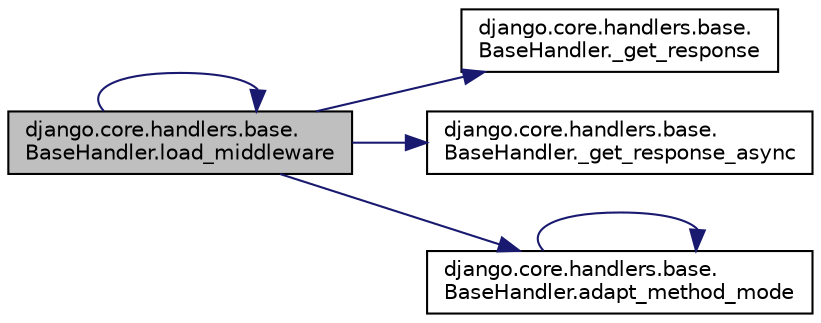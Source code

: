 digraph "django.core.handlers.base.BaseHandler.load_middleware"
{
 // LATEX_PDF_SIZE
  edge [fontname="Helvetica",fontsize="10",labelfontname="Helvetica",labelfontsize="10"];
  node [fontname="Helvetica",fontsize="10",shape=record];
  rankdir="LR";
  Node1 [label="django.core.handlers.base.\lBaseHandler.load_middleware",height=0.2,width=0.4,color="black", fillcolor="grey75", style="filled", fontcolor="black",tooltip=" "];
  Node1 -> Node2 [color="midnightblue",fontsize="10",style="solid",fontname="Helvetica"];
  Node2 [label="django.core.handlers.base.\lBaseHandler._get_response",height=0.2,width=0.4,color="black", fillcolor="white", style="filled",URL="$d3/dda/classdjango_1_1core_1_1handlers_1_1base_1_1_base_handler.html#a008ab056d35764c51491570de127be1b",tooltip=" "];
  Node1 -> Node3 [color="midnightblue",fontsize="10",style="solid",fontname="Helvetica"];
  Node3 [label="django.core.handlers.base.\lBaseHandler._get_response_async",height=0.2,width=0.4,color="black", fillcolor="white", style="filled",URL="$d3/dda/classdjango_1_1core_1_1handlers_1_1base_1_1_base_handler.html#a5117c377c0d1ec20b7fe61d9e7a1b840",tooltip=" "];
  Node1 -> Node4 [color="midnightblue",fontsize="10",style="solid",fontname="Helvetica"];
  Node4 [label="django.core.handlers.base.\lBaseHandler.adapt_method_mode",height=0.2,width=0.4,color="black", fillcolor="white", style="filled",URL="$d3/dda/classdjango_1_1core_1_1handlers_1_1base_1_1_base_handler.html#a02450803a38e8df51fadd6d00478205a",tooltip=" "];
  Node4 -> Node4 [color="midnightblue",fontsize="10",style="solid",fontname="Helvetica"];
  Node1 -> Node1 [color="midnightblue",fontsize="10",style="solid",fontname="Helvetica"];
}
